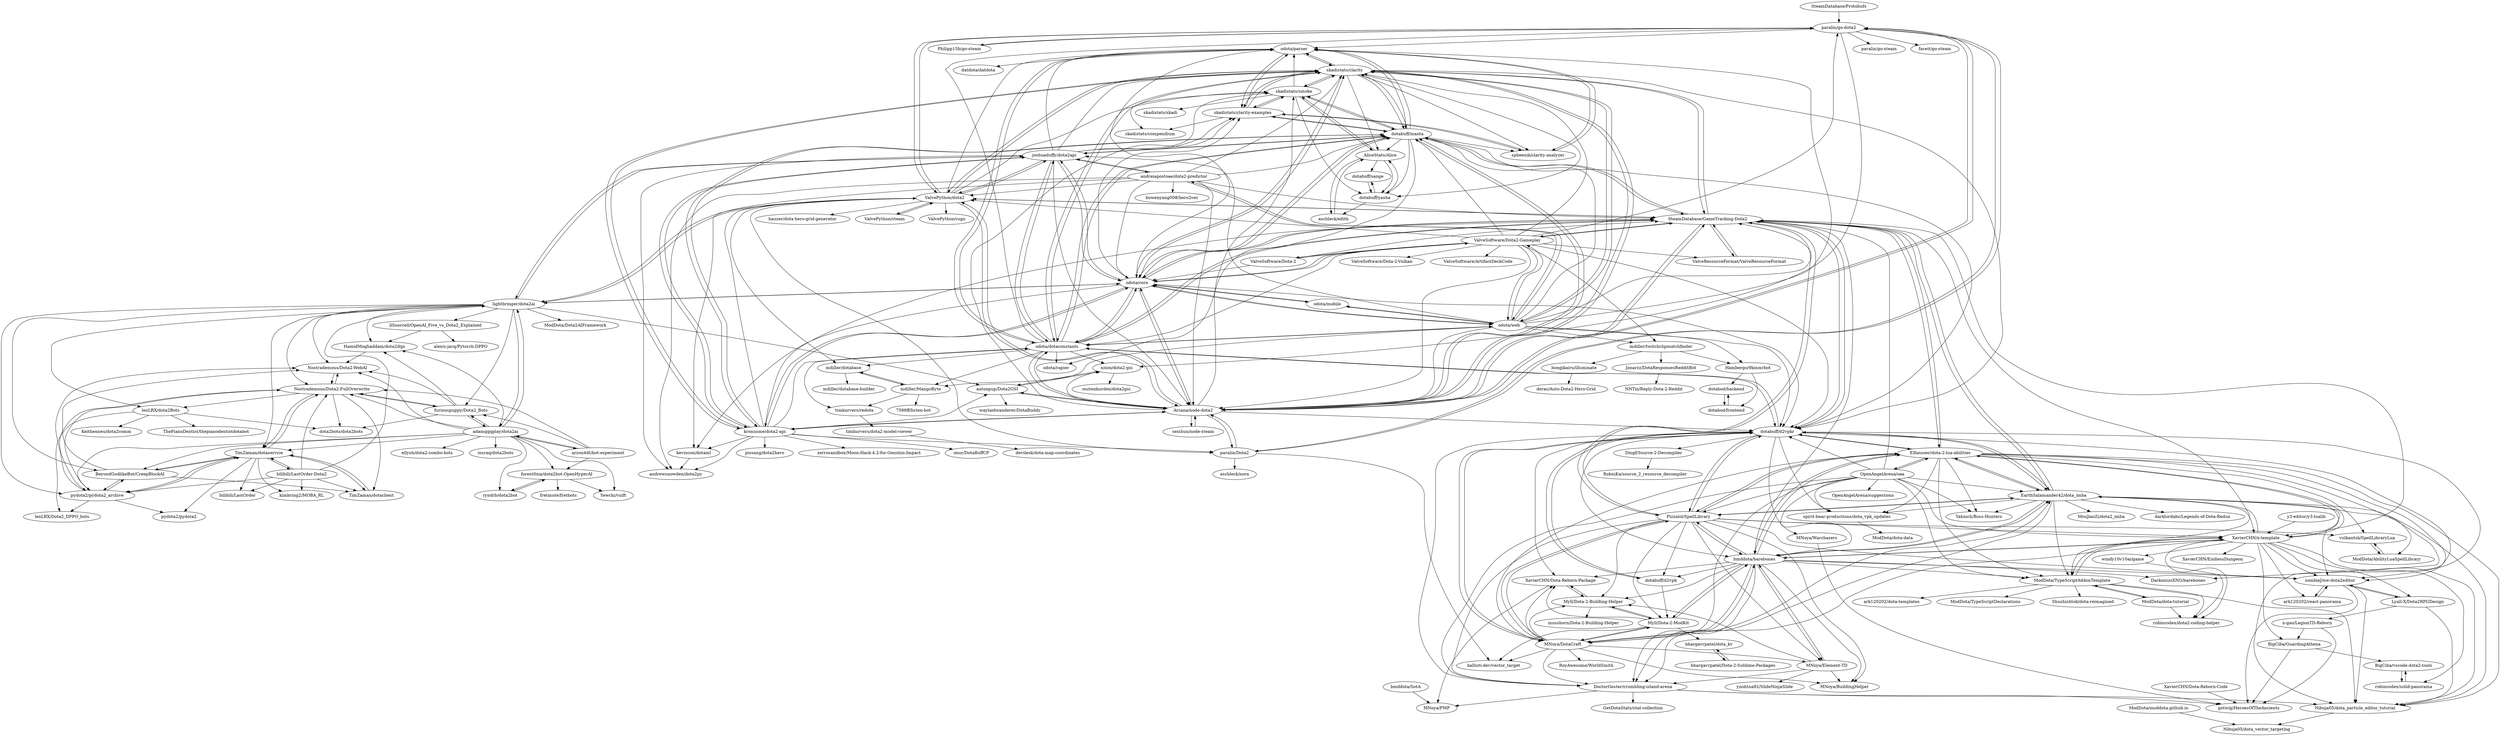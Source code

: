 digraph G {
"SteamDatabase/Protobufs" -> "paralin/go-dota2" ["e"=1]
"kevincon/dotaml" -> "andrewsnowden/dota2py"
"llSourcell/OpenAI_Five_vs_Dota2_Explained" -> "HamidMoghaddam/dota2dqn"
"llSourcell/OpenAI_Five_vs_Dota2_Explained" -> "alexis-jacq/Pytorch-DPPO" ["e"=1]
"skadistats/smoke" -> "AliceStats/Alice"
"skadistats/smoke" -> "skadistats/clarity"
"skadistats/smoke" -> "skadistats/clarity-examples"
"skadistats/smoke" -> "skadistats/skadi"
"skadistats/smoke" -> "odota/parser"
"skadistats/smoke" -> "dotabuff/manta"
"skadistats/smoke" -> "skadistats/compendium"
"skadistats/smoke" -> "dotabuff/yasha"
"Elfansoer/dota-2-lua-abilities" -> "EarthSalamander42/dota_imba"
"Elfansoer/dota-2-lua-abilities" -> "Pizzalol/SpellLibrary"
"Elfansoer/dota-2-lua-abilities" -> "XavierCHN/x-template"
"Elfansoer/dota-2-lua-abilities" -> "ModDota/TypeScriptAddonTemplate"
"Elfansoer/dota-2-lua-abilities" -> "SteamDatabase/GameTracking-Dota2"
"Elfansoer/dota-2-lua-abilities" -> "Nibuja05/dota_particle_editor_tutorial"
"Elfansoer/dota-2-lua-abilities" -> "bmddota/barebones"
"Elfansoer/dota-2-lua-abilities" -> "dotabuff/d2vpkr"
"Elfansoer/dota-2-lua-abilities" -> "vulkantsk/SpellLibraryLua"
"Elfansoer/dota-2-lua-abilities" -> "spirit-bear-productions/dota_vpk_updates"
"Elfansoer/dota-2-lua-abilities" -> "zombieJ/nw-dota2editor"
"Elfansoer/dota-2-lua-abilities" -> "DarkoniusXNG/barebones"
"Elfansoer/dota-2-lua-abilities" -> "MNoya/DotaCraft"
"Elfansoer/dota-2-lua-abilities" -> "OpenAngelArena/oaa"
"Elfansoer/dota-2-lua-abilities" -> "Yahnich/Boss-Hunters"
"mdiller/twitchclipmatchfinder" -> "Hambergo/9kmmrbot"
"mdiller/twitchclipmatchfinder" -> "Jonarzz/DotaResponsesRedditBot"
"mdiller/twitchclipmatchfinder" -> "bongikairu/illuminate"
"Philipp15b/go-steam" -> "paralin/go-dota2" ["e"=1]
"skadistats/clarity" -> "dotabuff/manta"
"skadistats/clarity" -> "skadistats/clarity-examples"
"skadistats/clarity" -> "odota/core"
"skadistats/clarity" -> "odota/parser"
"skadistats/clarity" -> "skadistats/smoke"
"skadistats/clarity" -> "spheenik/clarity-analyzer"
"skadistats/clarity" -> "Arcana/node-dota2"
"skadistats/clarity" -> "odota/dotaconstants"
"skadistats/clarity" -> "AliceStats/Alice"
"skadistats/clarity" -> "odota/web"
"skadistats/clarity" -> "kronusme/dota2-api"
"skadistats/clarity" -> "ValvePython/dota2"
"skadistats/clarity" -> "dotabuff/d2vpkr"
"skadistats/clarity" -> "dotabuff/yasha"
"skadistats/clarity" -> "SteamDatabase/GameTracking-Dota2"
"AliceStats/Alice" -> "aschleck/edith"
"AliceStats/Alice" -> "skadistats/smoke"
"AliceStats/Alice" -> "dotabuff/yasha"
"AliceStats/Alice" -> "dotabuff/sange"
"dotabuff/d2vpk" -> "dotabuff/d2vpkr"
"dotabuff/d2vpk" -> "Myll/Dota-2-ModKit"
"Arcana/node-dota2" -> "ValvePython/dota2"
"Arcana/node-dota2" -> "paralin/Dota2"
"Arcana/node-dota2" -> "kronusme/dota2-api"
"Arcana/node-dota2" -> "seishun/node-steam" ["e"=1]
"Arcana/node-dota2" -> "odota/core"
"Arcana/node-dota2" -> "dotabuff/manta"
"Arcana/node-dota2" -> "paralin/go-dota2"
"Arcana/node-dota2" -> "skadistats/clarity"
"Arcana/node-dota2" -> "SteamDatabase/GameTracking-Dota2"
"Arcana/node-dota2" -> "antonpup/Dota2GSI"
"Arcana/node-dota2" -> "skadistats/clarity-examples"
"Arcana/node-dota2" -> "dotabuff/d2vpkr"
"Arcana/node-dota2" -> "odota/dotaconstants"
"Arcana/node-dota2" -> "xzion/dota2-gsi"
"Arcana/node-dota2" -> "skadistats/smoke"
"paralin/go-dota2" -> "ValvePython/dota2"
"paralin/go-dota2" -> "paralin/go-steam"
"paralin/go-dota2" -> "faceit/go-steam"
"paralin/go-dota2" -> "paralin/Dota2"
"paralin/go-dota2" -> "Arcana/node-dota2"
"paralin/go-dota2" -> "xzion/dota2-gsi"
"paralin/go-dota2" -> "Philipp15b/go-steam" ["e"=1]
"paralin/go-dota2" -> "odota/parser"
"bongikairu/illuminate" -> "derac/Auto-Dota2-Hero-Grid"
"TimZaman/dotaservice" -> "TimZaman/dotaclient"
"TimZaman/dotaservice" -> "Nostrademous/Dota2-FullOverwrite"
"TimZaman/dotaservice" -> "BeyondGodlikeBot/CreepBlockAI"
"TimZaman/dotaservice" -> "bilibili/LastOrder"
"TimZaman/dotaservice" -> "pydota2/pydota2"
"TimZaman/dotaservice" -> "bilibili/LastOrder-Dota2"
"TimZaman/dotaservice" -> "pydota2/pydota2_archive"
"TimZaman/dotaservice" -> "kimbring2/MOBA_RL"
"TimZaman/dotaclient" -> "TimZaman/dotaservice"
"pydota2/pydota2_archive" -> "lenLRX/Dota2_DPPO_bots"
"pydota2/pydota2_archive" -> "Nostrademous/Dota2-FullOverwrite"
"pydota2/pydota2_archive" -> "BeyondGodlikeBot/CreepBlockAI"
"pydota2/pydota2_archive" -> "Nostrademous/Dota2-WebAI"
"pydota2/pydota2_archive" -> "TimZaman/dotaservice"
"pydota2/pydota2_archive" -> "pydota2/pydota2"
"BeyondGodlikeBot/CreepBlockAI" -> "Nostrademous/Dota2-WebAI"
"BeyondGodlikeBot/CreepBlockAI" -> "TimZaman/dotaclient"
"BeyondGodlikeBot/CreepBlockAI" -> "pydota2/pydota2_archive"
"BeyondGodlikeBot/CreepBlockAI" -> "TimZaman/dotaservice"
"skadistats/clarity-examples" -> "skadistats/clarity"
"skadistats/clarity-examples" -> "spheenik/clarity-analyzer"
"skadistats/clarity-examples" -> "odota/parser"
"skadistats/clarity-examples" -> "skadistats/compendium"
"skadistats/clarity-examples" -> "skadistats/smoke"
"skadistats/clarity-examples" -> "dotabuff/manta"
"Hambergo/9kmmrbot" -> "dotabod/backend"
"Hambergo/9kmmrbot" -> "dotabod/frontend"
"Lyall-X/Dota2RPGDesign" -> "zombieJ/nw-dota2editor"
"Lyall-X/Dota2RPGDesign" -> "Nibuja05/dota_particle_editor_tutorial"
"Lyall-X/Dota2RPGDesign" -> "n-gao/LegionTD-Reborn"
"ModDota/AbilityLuaSpellLibrary" -> "vulkantsk/SpellLibraryLua"
"joshuaduffy/dota2api" -> "kronusme/dota2-api"
"joshuaduffy/dota2api" -> "dotabuff/manta"
"joshuaduffy/dota2api" -> "ValvePython/dota2"
"joshuaduffy/dota2api" -> "andrewsnowden/dota2py"
"joshuaduffy/dota2api" -> "skadistats/smoke"
"joshuaduffy/dota2api" -> "lightbringer/dota2ai"
"joshuaduffy/dota2api" -> "odota/parser"
"joshuaduffy/dota2api" -> "skadistats/clarity"
"joshuaduffy/dota2api" -> "odota/core"
"joshuaduffy/dota2api" -> "andreiapostoae/dota2-predictor"
"joshuaduffy/dota2api" -> "Arcana/node-dota2"
"joshuaduffy/dota2api" -> "skadistats/clarity-examples"
"joshuaduffy/dota2api" -> "odota/dotaconstants"
"dotabuff/manta" -> "skadistats/clarity"
"dotabuff/manta" -> "odota/core"
"dotabuff/manta" -> "odota/parser"
"dotabuff/manta" -> "Arcana/node-dota2"
"dotabuff/manta" -> "joshuaduffy/dota2api"
"dotabuff/manta" -> "dotabuff/yasha"
"dotabuff/manta" -> "skadistats/clarity-examples"
"dotabuff/manta" -> "skadistats/smoke"
"dotabuff/manta" -> "AliceStats/Alice"
"dotabuff/manta" -> "odota/dotaconstants"
"dotabuff/manta" -> "SteamDatabase/GameTracking-Dota2"
"dotabuff/manta" -> "kronusme/dota2-api"
"dotabuff/manta" -> "spheenik/clarity-analyzer"
"dotabuff/manta" -> "dotabuff/d2vpkr"
"dotabuff/manta" -> "odota/rapier"
"odota/core" -> "odota/web"
"odota/core" -> "skadistats/clarity"
"odota/core" -> "dotabuff/manta"
"odota/core" -> "Arcana/node-dota2"
"odota/core" -> "odota/mobile"
"odota/core" -> "odota/dotaconstants"
"odota/core" -> "odota/parser"
"odota/core" -> "SteamDatabase/GameTracking-Dota2"
"odota/core" -> "joshuaduffy/dota2api"
"odota/core" -> "dotabuff/d2vpkr"
"odota/core" -> "kronusme/dota2-api"
"odota/core" -> "lightbringer/dota2ai"
"odota/core" -> "skadistats/clarity-examples"
"odota/core" -> "kevincon/dotaml"
"odota/core" -> "ValveSoftware/Dota2-Gameplay"
"bmddota/barebones" -> "Pizzalol/SpellLibrary"
"bmddota/barebones" -> "MNoya/DotaCraft"
"bmddota/barebones" -> "EarthSalamander42/dota_imba"
"bmddota/barebones" -> "MNoya/Element-TD"
"bmddota/barebones" -> "Myll/Dota-2-ModKit"
"bmddota/barebones" -> "Myll/Dota-2-Building-Helper"
"bmddota/barebones" -> "XavierCHN/Dota-Reborn-Package"
"bmddota/barebones" -> "MNoya/BuildingHelper"
"bmddota/barebones" -> "DoctorGester/crumbling-island-arena"
"bmddota/barebones" -> "XavierCHN/x-template"
"bmddota/barebones" -> "Elfansoer/dota-2-lua-abilities"
"bmddota/barebones" -> "ModDota/TypeScriptAddonTemplate"
"bmddota/barebones" -> "dotabuff/d2vpk"
"bmddota/barebones" -> "zombieJ/nw-dota2editor"
"bmddota/barebones" -> "DarkoniusXNG/barebones"
"XavierCHN/x-template" -> "ModDota/TypeScriptAddonTemplate"
"XavierCHN/x-template" -> "robincodex/dota2-coding-helper"
"XavierCHN/x-template" -> "Nibuja05/dota_particle_editor_tutorial"
"XavierCHN/x-template" -> "Elfansoer/dota-2-lua-abilities"
"XavierCHN/x-template" -> "ark120202/react-panorama"
"XavierCHN/x-template" -> "Lyall-X/Dota2RPGDesign"
"XavierCHN/x-template" -> "zombieJ/nw-dota2editor"
"XavierCHN/x-template" -> "EarthSalamander42/dota_imba"
"XavierCHN/x-template" -> "robincodex/solid-panorama"
"XavierCHN/x-template" -> "XavierCHN/EndlessDungeon"
"XavierCHN/x-template" -> "bmddota/barebones"
"XavierCHN/x-template" -> "BigCiba/GuardingAthena"
"XavierCHN/x-template" -> "DoctorGester/crumbling-island-arena"
"XavierCHN/x-template" -> "windy10v10ai/game"
"Pizzalol/SpellLibrary" -> "bmddota/barebones"
"Pizzalol/SpellLibrary" -> "Elfansoer/dota-2-lua-abilities"
"Pizzalol/SpellLibrary" -> "MNoya/DotaCraft"
"Pizzalol/SpellLibrary" -> "EarthSalamander42/dota_imba"
"Pizzalol/SpellLibrary" -> "Myll/Dota-2-ModKit"
"Pizzalol/SpellLibrary" -> "dotabuff/d2vpkr"
"Pizzalol/SpellLibrary" -> "MNoya/Element-TD"
"Pizzalol/SpellLibrary" -> "Myll/Dota-2-Building-Helper"
"Pizzalol/SpellLibrary" -> "SteamDatabase/GameTracking-Dota2"
"Pizzalol/SpellLibrary" -> "XavierCHN/x-template"
"Pizzalol/SpellLibrary" -> "dotabuff/d2vpk"
"Pizzalol/SpellLibrary" -> "DoctorGester/crumbling-island-arena"
"Pizzalol/SpellLibrary" -> "MNoya/BuildingHelper"
"Pizzalol/SpellLibrary" -> "zombieJ/nw-dota2editor"
"Pizzalol/SpellLibrary" -> "vulkantsk/SpellLibraryLua"
"bhargavrpatel/Dota-2-Sublime-Packages" -> "bhargavrpatel/dota_kv"
"bhargavrpatel/dota_kv" -> "bhargavrpatel/Dota-2-Sublime-Packages"
"Myll/Dota-2-ModKit" -> "Myll/Dota-2-Building-Helper"
"Myll/Dota-2-ModKit" -> "MNoya/DotaCraft"
"Myll/Dota-2-ModKit" -> "bhargavrpatel/dota_kv"
"Myll/Dota-2-ModKit" -> "XavierCHN/Dota-Reborn-Package"
"Myll/Dota-2-ModKit" -> "bmddota/barebones"
"Myll/Dota-2-ModKit" -> "kallisti-dev/vector_target"
"MNoya/Warchasers" -> "gotwig/HeroesOfTheAncients"
"Myll/Dota-2-Building-Helper" -> "Myll/Dota-2-ModKit"
"Myll/Dota-2-Building-Helper" -> "XavierCHN/Dota-Reborn-Package"
"Myll/Dota-2-Building-Helper" -> "musshorn/Dota-2-Building-Helper"
"MNoya/DotaCraft" -> "bmddota/barebones"
"MNoya/DotaCraft" -> "Myll/Dota-2-ModKit"
"MNoya/DotaCraft" -> "Pizzalol/SpellLibrary"
"MNoya/DotaCraft" -> "Myll/Dota-2-Building-Helper"
"MNoya/DotaCraft" -> "DoctorGester/crumbling-island-arena"
"MNoya/DotaCraft" -> "MNoya/BuildingHelper"
"MNoya/DotaCraft" -> "MNoya/Element-TD"
"MNoya/DotaCraft" -> "kallisti-dev/vector_target"
"MNoya/DotaCraft" -> "RoyAwesome/WorldSmith"
"MNoya/DotaCraft" -> "XavierCHN/Dota-Reborn-Package"
"MNoya/DotaCraft" -> "EarthSalamander42/dota_imba"
"MNoya/DotaCraft" -> "dotabuff/d2vpkr"
"dotabuff/sange" -> "dotabuff/yasha"
"vulkantsk/SpellLibraryLua" -> "ModDota/AbilityLuaSpellLibrary"
"Nibuja05/dota_particle_editor_tutorial" -> "Nibuja05/dota_vector_targeting"
"ModDota/moddota.github.io" -> "Nibuja05/dota_vector_targeting"
"dotabuff/yasha" -> "dotabuff/sange"
"dotabuff/yasha" -> "aschleck/edith"
"dotabuff/yasha" -> "AliceStats/Alice"
"ark120202/react-panorama" -> "zombieJ/nw-dota2editor"
"ModDota/TypeScriptAddonTemplate" -> "ark120202/dota-templates"
"ModDota/TypeScriptAddonTemplate" -> "XavierCHN/x-template"
"ModDota/TypeScriptAddonTemplate" -> "robincodex/dota2-coding-helper"
"ModDota/TypeScriptAddonTemplate" -> "ModDota/dota-tutorial"
"ModDota/TypeScriptAddonTemplate" -> "ModDota/TypeScriptDeclarations"
"ModDota/TypeScriptAddonTemplate" -> "Shushishtok/dota-reimagined"
"ModDota/TypeScriptAddonTemplate" -> "Nibuja05/dota_particle_editor_tutorial"
"ValveSoftware/Dota-2" -> "ValveSoftware/Dota2-Gameplay" ["e"=1]
"ValveSoftware/Dota-2" -> "SteamDatabase/GameTracking-Dota2" ["e"=1]
"ValveSoftware/Dota-2" -> "odota/core" ["e"=1]
"ValvePython/steam" -> "ValvePython/dota2" ["e"=1]
"timkurvers/redota" -> "timkurvers/dota2-model-viewer"
"paralin/Dota2" -> "aschleck/nora"
"paralin/Dota2" -> "Arcana/node-dota2"
"paralin/Dota2" -> "paralin/go-dota2"
"paralin/Dota2" -> "kallisti-dev/vector_target"
"EarthSalamander42/dota_imba" -> "Elfansoer/dota-2-lua-abilities"
"EarthSalamander42/dota_imba" -> "bmddota/barebones"
"EarthSalamander42/dota_imba" -> "Pizzalol/SpellLibrary"
"EarthSalamander42/dota_imba" -> "XavierCHN/x-template"
"EarthSalamander42/dota_imba" -> "Yahnich/Boss-Hunters"
"EarthSalamander42/dota_imba" -> "DoctorGester/crumbling-island-arena"
"EarthSalamander42/dota_imba" -> "MouJiaoZi/dota2_imba"
"EarthSalamander42/dota_imba" -> "ModDota/AbilityLuaSpellLibrary"
"EarthSalamander42/dota_imba" -> "dotabuff/d2vpkr"
"EarthSalamander42/dota_imba" -> "spirit-bear-productions/dota_vpk_updates"
"EarthSalamander42/dota_imba" -> "zombieJ/nw-dota2editor"
"EarthSalamander42/dota_imba" -> "ModDota/TypeScriptAddonTemplate"
"EarthSalamander42/dota_imba" -> "darklordabc/Legends-of-Dota-Redux"
"EarthSalamander42/dota_imba" -> "SteamDatabase/GameTracking-Dota2"
"EarthSalamander42/dota_imba" -> "Nibuja05/dota_particle_editor_tutorial"
"bilibili/LastOrder-Dota2" -> "TimZaman/dotaservice"
"bilibili/LastOrder-Dota2" -> "bilibili/LastOrder"
"bilibili/LastOrder-Dota2" -> "kimbring2/MOBA_RL"
"bilibili/LastOrder-Dota2" -> "TimZaman/dotaclient"
"bilibili/LastOrder-Dota2" -> "Nostrademous/Dota2-FullOverwrite"
"bilibili/LastOrder-Dota2" -> "pydota2/pydota2_archive"
"bilibili/LastOrder-Dota2" -> "lightbringer/dota2ai"
"bmddota/SotA" -> "MNoya/PMP"
"Dingf/Source-2-Decompiler" -> "RobinKa/source_2_resource_decompiler"
"ModDota/dota-tutorial" -> "robincodex/dota2-coding-helper"
"ModDota/dota-tutorial" -> "ModDota/TypeScriptAddonTemplate"
"XavierCHN/Dota-Reborn-Package" -> "MNoya/PMP"
"XavierCHN/Dota-Reborn-Package" -> "Myll/Dota-2-Building-Helper"
"timkurvers/dota2-model-viewer" -> "devilesk/dota-map-coordinates"
"windy10v10ai/game" -> "robincodex/dota2-coding-helper"
"BigCiba/vscode-dota2-tools" -> "robincodex/solid-panorama"
"ValveSoftware/Dota2-Gameplay" -> "SteamDatabase/GameTracking-Dota2"
"ValveSoftware/Dota2-Gameplay" -> "ValveSoftware/Dota-2" ["e"=1]
"ValveSoftware/Dota2-Gameplay" -> "odota/web"
"ValveSoftware/Dota2-Gameplay" -> "odota/core"
"ValveSoftware/Dota2-Gameplay" -> "Arcana/node-dota2"
"ValveSoftware/Dota2-Gameplay" -> "mdiller/twitchclipmatchfinder"
"ValveSoftware/Dota2-Gameplay" -> "dotabuff/manta"
"ValveSoftware/Dota2-Gameplay" -> "ValveResourceFormat/ValveResourceFormat" ["e"=1]
"ValveSoftware/Dota2-Gameplay" -> "ValvePython/dota2"
"ValveSoftware/Dota2-Gameplay" -> "ValveSoftware/Dota-2-Vulkan" ["e"=1]
"ValveSoftware/Dota2-Gameplay" -> "skadistats/clarity"
"ValveSoftware/Dota2-Gameplay" -> "dotabuff/d2vpkr"
"ValveSoftware/Dota2-Gameplay" -> "paralin/go-dota2"
"ValveSoftware/Dota2-Gameplay" -> "odota/dotaconstants"
"ValveSoftware/Dota2-Gameplay" -> "ValveSoftware/ArtifactDeckCode" ["e"=1]
"ValveResourceFormat/ValveResourceFormat" -> "SteamDatabase/GameTracking-Dota2" ["e"=1]
"MNoya/Element-TD" -> "MNoya/BuildingHelper"
"MNoya/Element-TD" -> "bmddota/barebones"
"MNoya/Element-TD" -> "Myll/Dota-2-Building-Helper"
"MNoya/Element-TD" -> "DoctorGester/crumbling-island-arena"
"MNoya/Element-TD" -> "ynohtna92/SlideNinjaSlide"
"dotabuff/d2vpkr" -> "dotabuff/d2vpk"
"dotabuff/d2vpkr" -> "EarthSalamander42/dota_imba"
"dotabuff/d2vpkr" -> "SteamDatabase/GameTracking-Dota2"
"dotabuff/d2vpkr" -> "Elfansoer/dota-2-lua-abilities"
"dotabuff/d2vpkr" -> "Pizzalol/SpellLibrary"
"dotabuff/d2vpkr" -> "XavierCHN/Dota-Reborn-Package"
"dotabuff/d2vpkr" -> "DoctorGester/crumbling-island-arena"
"dotabuff/d2vpkr" -> "spirit-bear-productions/dota_vpk_updates"
"dotabuff/d2vpkr" -> "MNoya/DotaCraft"
"dotabuff/d2vpkr" -> "odota/dotaconstants"
"dotabuff/d2vpkr" -> "Dingf/Source-2-Decompiler"
"dotabuff/d2vpkr" -> "Nibuja05/dota_particle_editor_tutorial"
"dotabuff/d2vpkr" -> "bmddota/barebones"
"dotabuff/d2vpkr" -> "zombieJ/nw-dota2editor"
"dotabuff/d2vpkr" -> "MNoya/Warchasers"
"Jonarzz/DotaResponsesRedditBot" -> "NNTin/Reply-Dota-2-Reddit"
"DoctorGester/crumbling-island-arena" -> "gotwig/HeroesOfTheAncients"
"DoctorGester/crumbling-island-arena" -> "Nibuja05/dota_particle_editor_tutorial"
"DoctorGester/crumbling-island-arena" -> "MNoya/PMP"
"DoctorGester/crumbling-island-arena" -> "GetDotaStats/stat-collection"
"ValvePython/dota2" -> "Arcana/node-dota2"
"ValvePython/dota2" -> "paralin/go-dota2"
"ValvePython/dota2" -> "lightbringer/dota2ai"
"ValvePython/dota2" -> "joshuaduffy/dota2api"
"ValvePython/dota2" -> "odota/parser"
"ValvePython/dota2" -> "paralin/Dota2"
"ValvePython/dota2" -> "skadistats/smoke"
"ValvePython/dota2" -> "ValvePython/csgo" ["e"=1]
"ValvePython/dota2" -> "SteamDatabase/GameTracking-Dota2"
"ValvePython/dota2" -> "skadistats/clarity"
"ValvePython/dota2" -> "hauzer/dota-hero-grid-generator"
"ValvePython/dota2" -> "ValvePython/steam" ["e"=1]
"ValvePython/dota2" -> "mdiller/dotabase"
"spheenik/clarity-analyzer" -> "skadistats/clarity-examples"
"spheenik/clarity-analyzer" -> "odota/parser"
"zombieJ/nw-dota2editor" -> "ark120202/react-panorama"
"zombieJ/nw-dota2editor" -> "Nibuja05/dota_particle_editor_tutorial"
"zombieJ/nw-dota2editor" -> "Lyall-X/Dota2RPGDesign"
"zombieJ/nw-dota2editor" -> "gotwig/HeroesOfTheAncients"
"seishun/node-steam" -> "Arcana/node-dota2" ["e"=1]
"odota/web" -> "odota/core"
"odota/web" -> "odota/mobile"
"odota/web" -> "skadistats/clarity"
"odota/web" -> "odota/dotaconstants"
"odota/web" -> "SteamDatabase/GameTracking-Dota2"
"odota/web" -> "ValveSoftware/Dota2-Gameplay"
"odota/web" -> "dotabuff/manta"
"odota/web" -> "Arcana/node-dota2"
"odota/web" -> "odota/parser"
"odota/web" -> "mdiller/twitchclipmatchfinder"
"odota/web" -> "andreiapostoae/dota2-predictor"
"odota/web" -> "dotabuff/d2vpkr"
"odota/web" -> "mdiller/MangoByte"
"odota/web" -> "Hambergo/9kmmrbot"
"odota/web" -> "joshuaduffy/dota2api"
"xzion/dota2-gsi" -> "antonpup/Dota2GSI"
"xzion/dota2-gsi" -> "osztenkurden/dota2gsi"
"lightbringer/dota2ai" -> "adamqqqplay/dota2ai"
"lightbringer/dota2ai" -> "Nostrademous/Dota2-FullOverwrite"
"lightbringer/dota2ai" -> "HamidMoghaddam/dota2dqn"
"lightbringer/dota2ai" -> "ValvePython/dota2"
"lightbringer/dota2ai" -> "furiouspuppy/Dota2_Bots"
"lightbringer/dota2ai" -> "pydota2/pydota2_archive"
"lightbringer/dota2ai" -> "TimZaman/dotaservice"
"lightbringer/dota2ai" -> "BeyondGodlikeBot/CreepBlockAI"
"lightbringer/dota2ai" -> "joshuaduffy/dota2api"
"lightbringer/dota2ai" -> "ModDota/Dota2AIFramework"
"lightbringer/dota2ai" -> "llSourcell/OpenAI_Five_vs_Dota2_Explained"
"lightbringer/dota2ai" -> "odota/core"
"lightbringer/dota2ai" -> "Nostrademous/Dota2-WebAI"
"lightbringer/dota2ai" -> "lenLRX/dota2Bots"
"lightbringer/dota2ai" -> "antonpup/Dota2GSI"
"antonpup/Dota2GSI" -> "xzion/dota2-gsi"
"antonpup/Dota2GSI" -> "waylaidwanderer/DotaBuddy"
"antonpup/Dota2GSI" -> "Arcana/node-dota2"
"dotabod/backend" -> "dotabod/frontend"
"dotabod/frontend" -> "dotabod/backend"
"robincodex/solid-panorama" -> "BigCiba/vscode-dota2-tools"
"odota/dotaconstants" -> "odota/parser"
"odota/dotaconstants" -> "dotabuff/d2vpkr"
"odota/dotaconstants" -> "skadistats/clarity"
"odota/dotaconstants" -> "odota/core"
"odota/dotaconstants" -> "dotabuff/manta"
"odota/dotaconstants" -> "odota/web"
"odota/dotaconstants" -> "Arcana/node-dota2"
"odota/dotaconstants" -> "mdiller/dotabase"
"odota/dotaconstants" -> "SteamDatabase/GameTracking-Dota2"
"odota/dotaconstants" -> "xzion/dota2-gsi"
"odota/dotaconstants" -> "timkurvers/redota"
"odota/dotaconstants" -> "mdiller/MangoByte"
"odota/dotaconstants" -> "odota/rapier"
"odota/dotaconstants" -> "joshuaduffy/dota2api"
"odota/dotaconstants" -> "paralin/go-dota2"
"mdiller/MangoByte" -> "mdiller/dotabase"
"mdiller/MangoByte" -> "7596ff/listen-bot"
"mdiller/MangoByte" -> "timkurvers/redota"
"odota/mobile" -> "odota/web"
"odota/mobile" -> "odota/core"
"y3-editor/y3-lualib" -> "XavierCHN/x-template" ["e"=1]
"n-gao/LegionTD-Reborn" -> "BigCiba/GuardingAthena"
"n-gao/LegionTD-Reborn" -> "gotwig/HeroesOfTheAncients"
"odota/parser" -> "skadistats/clarity-examples"
"odota/parser" -> "skadistats/clarity"
"odota/parser" -> "spheenik/clarity-analyzer"
"odota/parser" -> "dotabuff/manta"
"odota/parser" -> "odota/dotaconstants"
"odota/parser" -> "datdota/datdota"
"spirit-bear-productions/dota_vpk_updates" -> "ModDota/dota-data"
"XavierCHN/Dota-Reborn-Code" -> "gotwig/HeroesOfTheAncients"
"kronusme/dota2-api" -> "Arcana/node-dota2"
"kronusme/dota2-api" -> "joshuaduffy/dota2api"
"kronusme/dota2-api" -> "skadistats/clarity"
"kronusme/dota2-api" -> "zerrosandbox/Moon-Hack-4.2-for-Genshin-Impact"
"kronusme/dota2-api" -> "dotabuff/manta"
"kronusme/dota2-api" -> "paralin/Dota2"
"kronusme/dota2-api" -> "kevincon/dotaml"
"kronusme/dota2-api" -> "onur/DotaBuffCP"
"kronusme/dota2-api" -> "odota/core"
"kronusme/dota2-api" -> "SteamDatabase/GameTracking-Dota2"
"kronusme/dota2-api" -> "pissang/dota2hero" ["e"=1]
"kronusme/dota2-api" -> "ValvePython/dota2"
"kronusme/dota2-api" -> "andrewsnowden/dota2py"
"kronusme/dota2-api" -> "odota/dotaconstants"
"kronusme/dota2-api" -> "antonpup/Dota2GSI"
"SteamDatabase/GameTracking-Dota2" -> "Elfansoer/dota-2-lua-abilities"
"SteamDatabase/GameTracking-Dota2" -> "dotabuff/d2vpkr"
"SteamDatabase/GameTracking-Dota2" -> "EarthSalamander42/dota_imba"
"SteamDatabase/GameTracking-Dota2" -> "ValveResourceFormat/ValveResourceFormat" ["e"=1]
"SteamDatabase/GameTracking-Dota2" -> "Pizzalol/SpellLibrary"
"SteamDatabase/GameTracking-Dota2" -> "Arcana/node-dota2"
"SteamDatabase/GameTracking-Dota2" -> "XavierCHN/x-template"
"SteamDatabase/GameTracking-Dota2" -> "bmddota/barebones"
"SteamDatabase/GameTracking-Dota2" -> "ValvePython/dota2"
"SteamDatabase/GameTracking-Dota2" -> "ValveSoftware/Dota2-Gameplay"
"SteamDatabase/GameTracking-Dota2" -> "dotabuff/manta"
"SteamDatabase/GameTracking-Dota2" -> "odota/core"
"SteamDatabase/GameTracking-Dota2" -> "skadistats/clarity"
"SteamDatabase/GameTracking-Dota2" -> "ModDota/TypeScriptAddonTemplate"
"SteamDatabase/GameTracking-Dota2" -> "odota/dotaconstants"
"lenLRX/dota2Bots" -> "ThePianoDentist/thepianodentistdotabot"
"lenLRX/dota2Bots" -> "dota2bots/dota2bots"
"lenLRX/dota2Bots" -> "Keithenneu/dota2comm"
"lenLRX/dota2Bots" -> "lenLRX/Dota2_DPPO_bots"
"forest0xia/dota2bot-OpenHyperAI" -> "ryndrb/dota2bot"
"forest0xia/dota2bot-OpenHyperAI" -> "Yewchi/vulft"
"forest0xia/dota2bot-OpenHyperAI" -> "fretmute/fretbots"
"mdiller/dotabase" -> "mdiller/dotabase-builder"
"mdiller/dotabase" -> "mdiller/MangoByte"
"furiouspuppy/Dota2_Bots" -> "Nostrademous/Dota2-FullOverwrite"
"furiouspuppy/Dota2_Bots" -> "dota2bots/dota2bots"
"furiouspuppy/Dota2_Bots" -> "HamidMoghaddam/dota2dqn"
"furiouspuppy/Dota2_Bots" -> "Nostrademous/Dota2-WebAI"
"furiouspuppy/Dota2_Bots" -> "adamqqqplay/dota2ai"
"Nostrademous/Dota2-FullOverwrite" -> "furiouspuppy/Dota2_Bots"
"Nostrademous/Dota2-FullOverwrite" -> "Nostrademous/Dota2-WebAI"
"Nostrademous/Dota2-FullOverwrite" -> "pydota2/pydota2_archive"
"Nostrademous/Dota2-FullOverwrite" -> "TimZaman/dotaservice"
"Nostrademous/Dota2-FullOverwrite" -> "lenLRX/dota2Bots"
"Nostrademous/Dota2-FullOverwrite" -> "dota2bots/dota2bots"
"Nostrademous/Dota2-FullOverwrite" -> "TimZaman/dotaclient"
"OpenAngelArena/oaa" -> "EarthSalamander42/dota_imba"
"OpenAngelArena/oaa" -> "Elfansoer/dota-2-lua-abilities"
"OpenAngelArena/oaa" -> "Pizzalol/SpellLibrary"
"OpenAngelArena/oaa" -> "bmddota/barebones"
"OpenAngelArena/oaa" -> "XavierCHN/x-template"
"OpenAngelArena/oaa" -> "SteamDatabase/GameTracking-Dota2"
"OpenAngelArena/oaa" -> "Yahnich/Boss-Hunters"
"OpenAngelArena/oaa" -> "DoctorGester/crumbling-island-arena"
"OpenAngelArena/oaa" -> "ModDota/TypeScriptAddonTemplate"
"OpenAngelArena/oaa" -> "dotabuff/d2vpkr"
"OpenAngelArena/oaa" -> "spirit-bear-productions/dota_vpk_updates"
"OpenAngelArena/oaa" -> "OpenAngelArena/suggestions"
"OpenAngelArena/oaa" -> "MNoya/DotaCraft"
"HamidMoghaddam/dota2dqn" -> "Nostrademous/Dota2-WebAI"
"ryndrb/dota2bot" -> "forest0xia/dota2bot-OpenHyperAI"
"arzon4dt/bot-experiment" -> "adamqqqplay/dota2ai"
"arzon4dt/bot-experiment" -> "Nostrademous/Dota2-FullOverwrite"
"arzon4dt/bot-experiment" -> "furiouspuppy/Dota2_Bots"
"arzon4dt/bot-experiment" -> "forest0xia/dota2bot-OpenHyperAI"
"adamqqqplay/dota2ai" -> "arzon4dt/bot-experiment"
"adamqqqplay/dota2ai" -> "furiouspuppy/Dota2_Bots"
"adamqqqplay/dota2ai" -> "lightbringer/dota2ai"
"adamqqqplay/dota2ai" -> "Nostrademous/Dota2-FullOverwrite"
"adamqqqplay/dota2ai" -> "forest0xia/dota2bot-OpenHyperAI"
"adamqqqplay/dota2ai" -> "Nostrademous/Dota2-WebAI"
"adamqqqplay/dota2ai" -> "HamidMoghaddam/dota2dqn"
"adamqqqplay/dota2ai" -> "pydota2/pydota2_archive"
"adamqqqplay/dota2ai" -> "BeyondGodlikeBot/CreepBlockAI"
"adamqqqplay/dota2ai" -> "ellysh/dota2-combo-bots"
"adamqqqplay/dota2ai" -> "insraq/dota2bots"
"adamqqqplay/dota2ai" -> "TimZaman/dotaservice"
"adamqqqplay/dota2ai" -> "ryndrb/dota2bot"
"adamqqqplay/dota2ai" -> "Yewchi/vulft"
"andreiapostoae/dota2-predictor" -> "ValvePython/dota2"
"andreiapostoae/dota2-predictor" -> "joshuaduffy/dota2api"
"andreiapostoae/dota2-predictor" -> "kevincon/dotaml"
"andreiapostoae/dota2-predictor" -> "bowenyang008/hero2vec"
"andreiapostoae/dota2-predictor" -> "dotabuff/manta"
"andreiapostoae/dota2-predictor" -> "skadistats/clarity"
"andreiapostoae/dota2-predictor" -> "Arcana/node-dota2"
"andreiapostoae/dota2-predictor" -> "odota/core"
"andreiapostoae/dota2-predictor" -> "odota/web"
"andreiapostoae/dota2-predictor" -> "andrewsnowden/dota2py"
"andreiapostoae/dota2-predictor" -> "SteamDatabase/GameTracking-Dota2"
"Nostrademous/Dota2-WebAI" -> "Nostrademous/Dota2-FullOverwrite"
"aschleck/edith" -> "AliceStats/Alice"
"BigCiba/GuardingAthena" -> "BigCiba/vscode-dota2-tools"
"BigCiba/GuardingAthena" -> "gotwig/HeroesOfTheAncients"
"SteamDatabase/Protobufs" ["l"="-55.595,18.035", "c"=971]
"paralin/go-dota2" ["l"="-55.668,18.47"]
"kevincon/dotaml" ["l"="-55.648,18.544"]
"andrewsnowden/dota2py" ["l"="-55.633,18.547"]
"llSourcell/OpenAI_Five_vs_Dota2_Explained" ["l"="-55.735,18.556"]
"HamidMoghaddam/dota2dqn" ["l"="-55.753,18.527"]
"alexis-jacq/Pytorch-DPPO" ["l"="57.387,18.133", "c"=45]
"skadistats/smoke" ["l"="-55.641,18.445"]
"AliceStats/Alice" ["l"="-55.62,18.424"]
"skadistats/clarity" ["l"="-55.617,18.477"]
"skadistats/clarity-examples" ["l"="-55.655,18.459"]
"skadistats/skadi" ["l"="-55.672,18.41"]
"odota/parser" ["l"="-55.644,18.463"]
"dotabuff/manta" ["l"="-55.627,18.463"]
"skadistats/compendium" ["l"="-55.668,18.431"]
"dotabuff/yasha" ["l"="-55.606,18.423"]
"Elfansoer/dota-2-lua-abilities" ["l"="-55.508,18.5"]
"EarthSalamander42/dota_imba" ["l"="-55.515,18.489"]
"Pizzalol/SpellLibrary" ["l"="-55.522,18.512"]
"XavierCHN/x-template" ["l"="-55.48,18.498"]
"ModDota/TypeScriptAddonTemplate" ["l"="-55.467,18.502"]
"SteamDatabase/GameTracking-Dota2" ["l"="-55.57,18.49"]
"Nibuja05/dota_particle_editor_tutorial" ["l"="-55.48,18.48"]
"bmddota/barebones" ["l"="-55.507,18.52"]
"dotabuff/d2vpkr" ["l"="-55.545,18.489"]
"vulkantsk/SpellLibraryLua" ["l"="-55.49,18.525"]
"spirit-bear-productions/dota_vpk_updates" ["l"="-55.521,18.467"]
"zombieJ/nw-dota2editor" ["l"="-55.488,18.488"]
"DarkoniusXNG/barebones" ["l"="-55.477,18.533"]
"MNoya/DotaCraft" ["l"="-55.525,18.529"]
"OpenAngelArena/oaa" ["l"="-55.502,18.482"]
"Yahnich/Boss-Hunters" ["l"="-55.498,18.466"]
"mdiller/twitchclipmatchfinder" ["l"="-55.553,18.427"]
"Hambergo/9kmmrbot" ["l"="-55.565,18.52"]
"Jonarzz/DotaResponsesRedditBot" ["l"="-55.518,18.376"]
"bongikairu/illuminate" ["l"="-55.548,18.376"]
"Philipp15b/go-steam" ["l"="-55.582,18.073", "c"=971]
"odota/core" ["l"="-55.62,18.501"]
"spheenik/clarity-analyzer" ["l"="-55.657,18.445"]
"Arcana/node-dota2" ["l"="-55.637,18.484"]
"odota/dotaconstants" ["l"="-55.613,18.458"]
"odota/web" ["l"="-55.593,18.484"]
"kronusme/dota2-api" ["l"="-55.643,18.515"]
"ValvePython/dota2" ["l"="-55.657,18.485"]
"aschleck/edith" ["l"="-55.613,18.402"]
"dotabuff/sange" ["l"="-55.597,18.402"]
"dotabuff/d2vpk" ["l"="-55.542,18.523"]
"Myll/Dota-2-ModKit" ["l"="-55.531,18.548"]
"paralin/Dota2" ["l"="-55.665,18.509"]
"seishun/node-steam" ["l"="-55.554,18.06", "c"=971]
"antonpup/Dota2GSI" ["l"="-55.697,18.485"]
"xzion/dota2-gsi" ["l"="-55.685,18.458"]
"paralin/go-steam" ["l"="-55.708,18.462"]
"faceit/go-steam" ["l"="-55.701,18.447"]
"derac/Auto-Dota2-Hero-Grid" ["l"="-55.543,18.349"]
"TimZaman/dotaservice" ["l"="-55.767,18.575"]
"TimZaman/dotaclient" ["l"="-55.782,18.582"]
"Nostrademous/Dota2-FullOverwrite" ["l"="-55.777,18.551"]
"BeyondGodlikeBot/CreepBlockAI" ["l"="-55.76,18.556"]
"bilibili/LastOrder" ["l"="-55.762,18.619"]
"pydota2/pydota2" ["l"="-55.796,18.592"]
"bilibili/LastOrder-Dota2" ["l"="-55.76,18.592"]
"pydota2/pydota2_archive" ["l"="-55.779,18.564"]
"kimbring2/MOBA_RL" ["l"="-55.784,18.614"]
"lenLRX/Dota2_DPPO_bots" ["l"="-55.809,18.578"]
"Nostrademous/Dota2-WebAI" ["l"="-55.762,18.54"]
"dotabod/backend" ["l"="-55.565,18.57"]
"dotabod/frontend" ["l"="-55.565,18.555"]
"Lyall-X/Dota2RPGDesign" ["l"="-55.461,18.472"]
"n-gao/LegionTD-Reborn" ["l"="-55.443,18.451"]
"ModDota/AbilityLuaSpellLibrary" ["l"="-55.477,18.517"]
"joshuaduffy/dota2api" ["l"="-55.65,18.498"]
"lightbringer/dota2ai" ["l"="-55.723,18.531"]
"andreiapostoae/dota2-predictor" ["l"="-55.619,18.524"]
"odota/rapier" ["l"="-55.634,18.427"]
"odota/mobile" ["l"="-55.592,18.521"]
"ValveSoftware/Dota2-Gameplay" ["l"="-55.586,18.454"]
"MNoya/Element-TD" ["l"="-55.494,18.541"]
"Myll/Dota-2-Building-Helper" ["l"="-55.515,18.555"]
"XavierCHN/Dota-Reborn-Package" ["l"="-55.514,18.54"]
"MNoya/BuildingHelper" ["l"="-55.504,18.549"]
"DoctorGester/crumbling-island-arena" ["l"="-55.492,18.51"]
"robincodex/dota2-coding-helper" ["l"="-55.447,18.512"]
"ark120202/react-panorama" ["l"="-55.457,18.486"]
"robincodex/solid-panorama" ["l"="-55.434,18.484"]
"XavierCHN/EndlessDungeon" ["l"="-55.454,18.524"]
"BigCiba/GuardingAthena" ["l"="-55.444,18.472"]
"windy10v10ai/game" ["l"="-55.439,18.529"]
"bhargavrpatel/Dota-2-Sublime-Packages" ["l"="-55.507,18.626"]
"bhargavrpatel/dota_kv" ["l"="-55.515,18.603"]
"kallisti-dev/vector_target" ["l"="-55.577,18.539"]
"MNoya/Warchasers" ["l"="-55.509,18.455"]
"gotwig/HeroesOfTheAncients" ["l"="-55.471,18.465"]
"musshorn/Dota-2-Building-Helper" ["l"="-55.5,18.583"]
"RoyAwesome/WorldSmith" ["l"="-55.524,18.575"]
"Nibuja05/dota_vector_targeting" ["l"="-55.43,18.459"]
"ModDota/moddota.github.io" ["l"="-55.399,18.447"]
"ark120202/dota-templates" ["l"="-55.439,18.496"]
"ModDota/dota-tutorial" ["l"="-55.431,18.508"]
"ModDota/TypeScriptDeclarations" ["l"="-55.423,18.52"]
"Shushishtok/dota-reimagined" ["l"="-55.417,18.498"]
"ValveSoftware/Dota-2" ["l"="-14.459,-0.421", "c"=152]
"ValvePython/steam" ["l"="-55.612,18.027", "c"=971]
"timkurvers/redota" ["l"="-55.624,18.383"]
"timkurvers/dota2-model-viewer" ["l"="-55.628,18.344"]
"aschleck/nora" ["l"="-55.688,18.535"]
"MouJiaoZi/dota2_imba" ["l"="-55.491,18.454"]
"darklordabc/Legends-of-Dota-Redux" ["l"="-55.485,18.435"]
"bmddota/SotA" ["l"="-55.456,18.571"]
"MNoya/PMP" ["l"="-55.478,18.551"]
"Dingf/Source-2-Decompiler" ["l"="-55.522,18.43"]
"RobinKa/source_2_resource_decompiler" ["l"="-55.505,18.406"]
"devilesk/dota-map-coordinates" ["l"="-55.633,18.321"]
"BigCiba/vscode-dota2-tools" ["l"="-55.419,18.474"]
"ValveResourceFormat/ValveResourceFormat" ["l"="-56,16.932", "c"=567]
"ValveSoftware/Dota-2-Vulkan" ["l"="-14.469,-0.352", "c"=152]
"ValveSoftware/ArtifactDeckCode" ["l"="-14.467,-0.305", "c"=152]
"ynohtna92/SlideNinjaSlide" ["l"="-55.475,18.571"]
"NNTin/Reply-Dota-2-Reddit" ["l"="-55.502,18.35"]
"GetDotaStats/stat-collection" ["l"="-55.46,18.54"]
"ValvePython/csgo" ["l"="-55.639,18.026", "c"=971]
"hauzer/dota-hero-grid-generator" ["l"="-55.692,18.505"]
"mdiller/dotabase" ["l"="-55.653,18.42"]
"mdiller/MangoByte" ["l"="-55.631,18.408"]
"osztenkurden/dota2gsi" ["l"="-55.714,18.434"]
"adamqqqplay/dota2ai" ["l"="-55.79,18.531"]
"furiouspuppy/Dota2_Bots" ["l"="-55.773,18.524"]
"ModDota/Dota2AIFramework" ["l"="-55.714,18.575"]
"lenLRX/dota2Bots" ["l"="-55.799,18.563"]
"waylaidwanderer/DotaBuddy" ["l"="-55.745,18.458"]
"7596ff/listen-bot" ["l"="-55.648,18.373"]
"y3-editor/y3-lualib" ["l"="-23.289,-32.595", "c"=445]
"datdota/datdota" ["l"="-55.681,18.437"]
"ModDota/dota-data" ["l"="-55.507,18.438"]
"XavierCHN/Dota-Reborn-Code" ["l"="-55.451,18.437"]
"zerrosandbox/Moon-Hack-4.2-for-Genshin-Impact" ["l"="-55.67,18.558"]
"onur/DotaBuffCP" ["l"="-55.651,18.576"]
"pissang/dota2hero" ["l"="35.714,24.329", "c"=98]
"ThePianoDentist/thepianodentistdotabot" ["l"="-55.831,18.568"]
"dota2bots/dota2bots" ["l"="-55.806,18.547"]
"Keithenneu/dota2comm" ["l"="-55.827,18.583"]
"forest0xia/dota2bot-OpenHyperAI" ["l"="-55.838,18.515"]
"ryndrb/dota2bot" ["l"="-55.831,18.529"]
"Yewchi/vulft" ["l"="-55.82,18.502"]
"fretmute/fretbots" ["l"="-55.865,18.509"]
"mdiller/dotabase-builder" ["l"="-55.67,18.392"]
"OpenAngelArena/suggestions" ["l"="-55.473,18.45"]
"arzon4dt/bot-experiment" ["l"="-55.81,18.523"]
"ellysh/dota2-combo-bots" ["l"="-55.799,18.504"]
"insraq/dota2bots" ["l"="-55.824,18.544"]
"bowenyang008/hero2vec" ["l"="-55.613,18.576"]
}